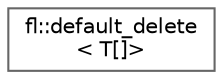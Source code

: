 digraph "Graphical Class Hierarchy"
{
 // INTERACTIVE_SVG=YES
 // LATEX_PDF_SIZE
  bgcolor="transparent";
  edge [fontname=Helvetica,fontsize=10,labelfontname=Helvetica,labelfontsize=10];
  node [fontname=Helvetica,fontsize=10,shape=box,height=0.2,width=0.4];
  rankdir="LR";
  Node0 [id="Node000000",label="fl::default_delete\l\< T[]\>",height=0.2,width=0.4,color="grey40", fillcolor="white", style="filled",URL="$da/ddc/structfl_1_1default__delete_3_01_t_0f_0e_4.html",tooltip=" "];
}
